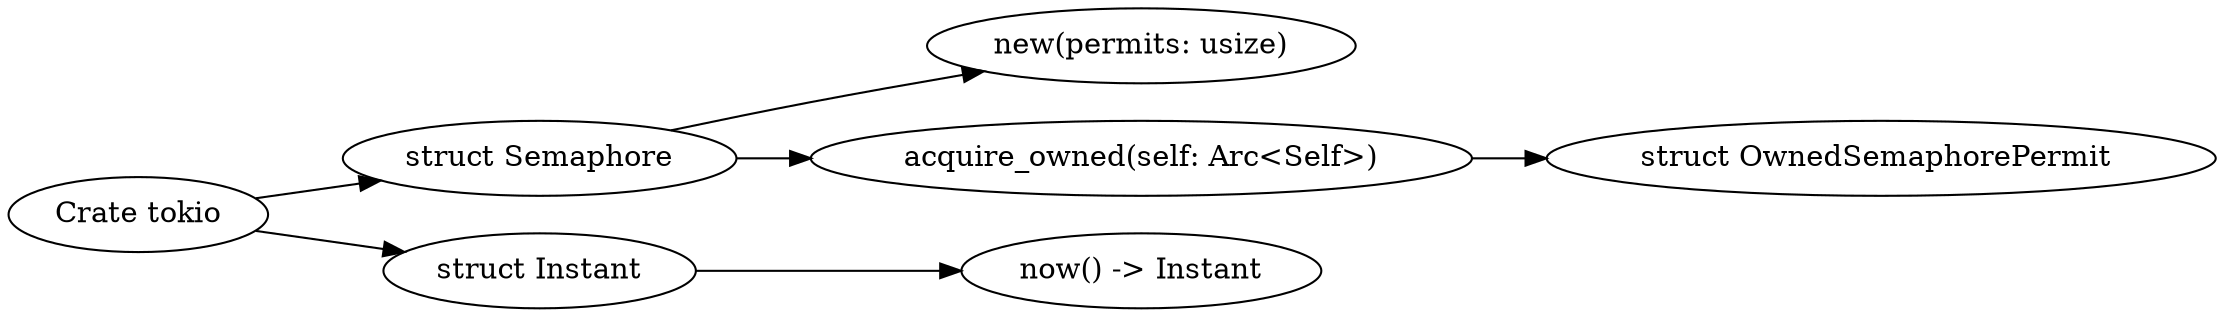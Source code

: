 digraph {
    graph [ 
        rankdir=LR,
    ]
    "tokio" [label="Crate tokio"]
    "Semaphore" [label="struct Semaphore"]
    "OwnedSemaphorePermit" [label="struct OwnedSemaphorePermit "]
    "Instant" [label="struct Instant"]
    "Semaphore" -> "new(permits: usize)"

    "tokio" -> "Semaphore" -> "acquire_owned(self: Arc<Self>)" -> "OwnedSemaphorePermit"
    "tokio" -> "Instant" -> "now() -> Instant"
}